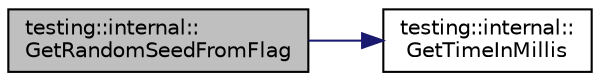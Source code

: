 digraph "testing::internal::GetRandomSeedFromFlag"
{
  edge [fontname="Helvetica",fontsize="10",labelfontname="Helvetica",labelfontsize="10"];
  node [fontname="Helvetica",fontsize="10",shape=record];
  rankdir="LR";
  Node1071 [label="testing::internal::\lGetRandomSeedFromFlag",height=0.2,width=0.4,color="black", fillcolor="grey75", style="filled", fontcolor="black"];
  Node1071 -> Node1072 [color="midnightblue",fontsize="10",style="solid",fontname="Helvetica"];
  Node1072 [label="testing::internal::\lGetTimeInMillis",height=0.2,width=0.4,color="black", fillcolor="white", style="filled",URL="$d0/da7/namespacetesting_1_1internal.html#ae66b46943a429e6efb1db456d4cae90c"];
}
